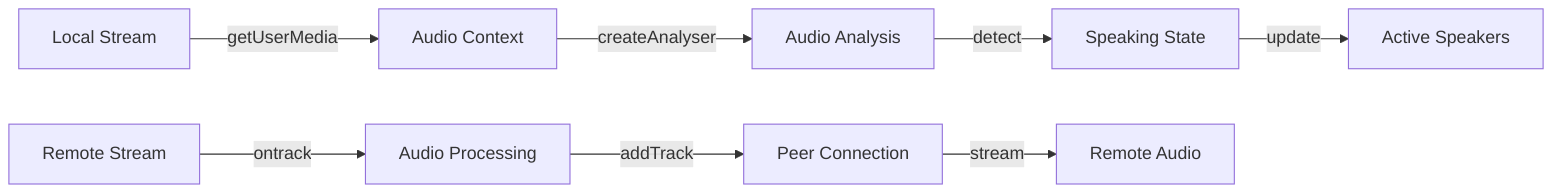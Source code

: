 flowchart LR
    A[Local Stream] -->|getUserMedia| B[Audio Context]
    B -->|createAnalyser| C[Audio Analysis]
    C -->|detect| D[Speaking State]
    D -->|update| E[Active Speakers]
    
    F[Remote Stream] -->|ontrack| G[Audio Processing]
    G -->|addTrack| H[Peer Connection]
    H -->|stream| I[Remote Audio]